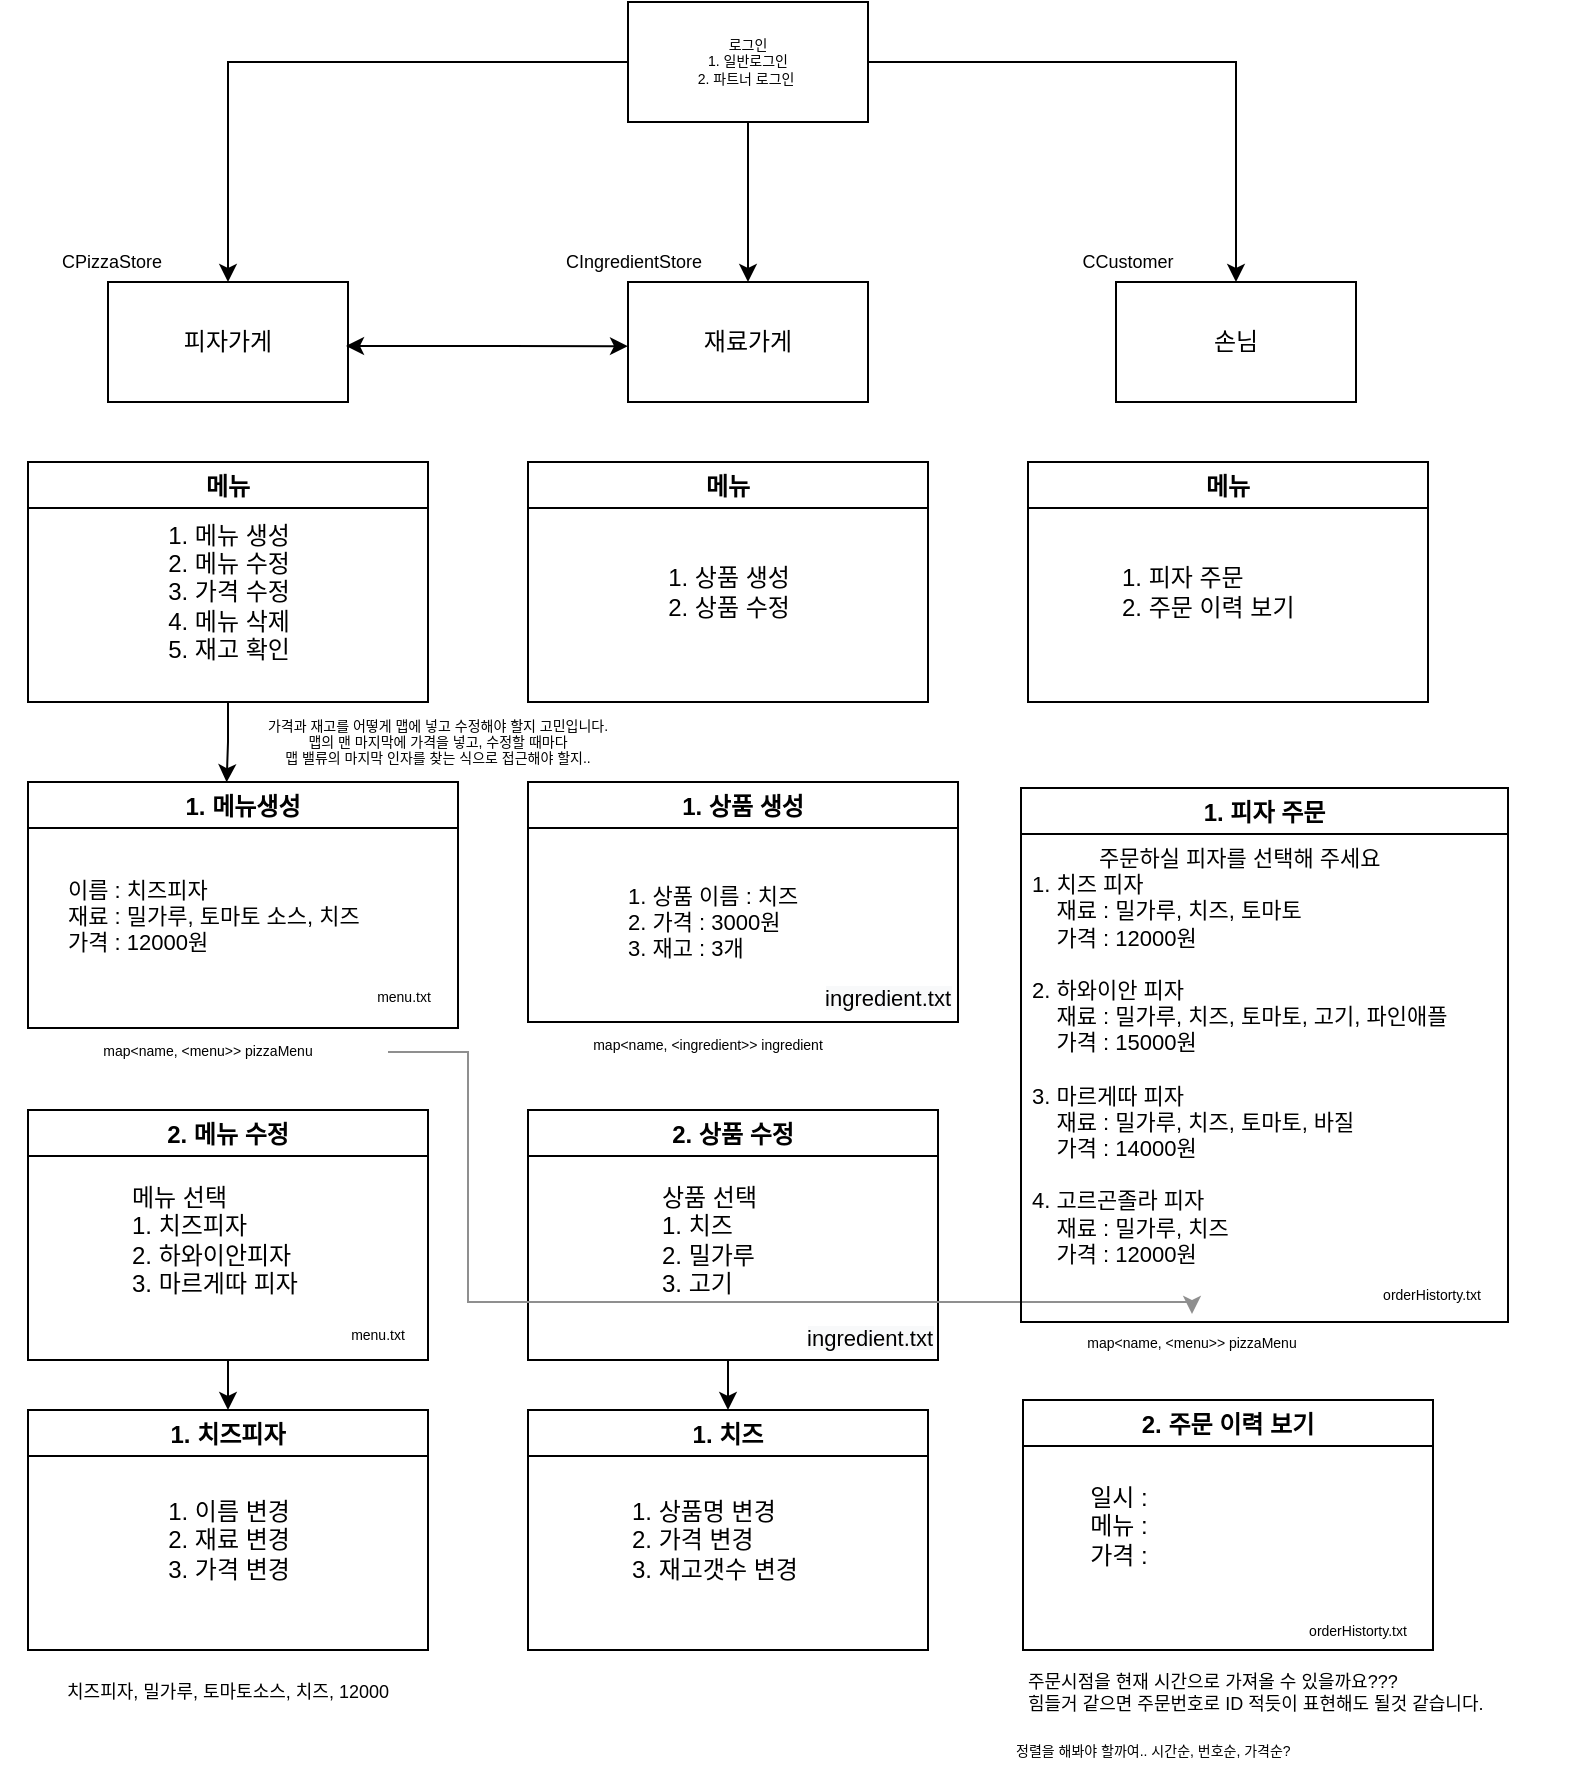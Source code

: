 <mxfile version="15.9.6" type="github">
  <diagram id="LGUF4Fh2FckbVwkvVZOw" name="Page-1">
    <mxGraphModel dx="813" dy="435" grid="1" gridSize="10" guides="1" tooltips="1" connect="1" arrows="1" fold="1" page="1" pageScale="1" pageWidth="827" pageHeight="1169" math="0" shadow="0">
      <root>
        <mxCell id="0" />
        <mxCell id="1" parent="0" />
        <mxCell id="afcspyIFpeXsXAPImeny-21" value="가격과 재고를 어떻게 맵에 넣고 수정해야 할지 고민입니다.&#xa;맵의 맨 마지막에 가격을 넣고, 수정할 때마다 &#xa;맵 밸류의 마지막 인자를 찾는 식으로 접근해야 할지.." style="text;strokeColor=none;fillColor=none;align=center;verticalAlign=middle;spacingLeft=4;spacingRight=4;overflow=hidden;points=[[0,0.5],[1,0.5]];portConstraint=eastwest;rotatable=0;fontSize=7;" vertex="1" parent="1">
          <mxGeometry x="80" y="410" width="330" height="40" as="geometry" />
        </mxCell>
        <mxCell id="afcspyIFpeXsXAPImeny-1" value="피자가게" style="rounded=0;whiteSpace=wrap;html=1;" vertex="1" parent="1">
          <mxGeometry x="80" y="200" width="120" height="60" as="geometry" />
        </mxCell>
        <mxCell id="afcspyIFpeXsXAPImeny-2" value="재료가게" style="rounded=0;whiteSpace=wrap;html=1;" vertex="1" parent="1">
          <mxGeometry x="340" y="200" width="120" height="60" as="geometry" />
        </mxCell>
        <mxCell id="afcspyIFpeXsXAPImeny-3" value="손님" style="rounded=0;whiteSpace=wrap;html=1;" vertex="1" parent="1">
          <mxGeometry x="584" y="200" width="120" height="60" as="geometry" />
        </mxCell>
        <mxCell id="afcspyIFpeXsXAPImeny-28" style="edgeStyle=orthogonalEdgeStyle;rounded=0;orthogonalLoop=1;jettySize=auto;html=1;entryX=0.462;entryY=0.001;entryDx=0;entryDy=0;entryPerimeter=0;fontSize=7;" edge="1" parent="1" source="afcspyIFpeXsXAPImeny-4" target="afcspyIFpeXsXAPImeny-10">
          <mxGeometry relative="1" as="geometry" />
        </mxCell>
        <mxCell id="afcspyIFpeXsXAPImeny-4" value="메뉴" style="swimlane;" vertex="1" parent="1">
          <mxGeometry x="40" y="290" width="200" height="120" as="geometry" />
        </mxCell>
        <mxCell id="afcspyIFpeXsXAPImeny-5" value="1. 메뉴 생성&lt;br&gt;2. 메뉴 수정&lt;br&gt;3. 가격 수정&lt;br&gt;4. 메뉴 삭제&lt;br&gt;5. 재고 확인" style="text;html=1;align=center;verticalAlign=middle;resizable=0;points=[];autosize=1;strokeColor=none;fillColor=none;" vertex="1" parent="afcspyIFpeXsXAPImeny-4">
          <mxGeometry x="60" y="25" width="80" height="80" as="geometry" />
        </mxCell>
        <mxCell id="afcspyIFpeXsXAPImeny-6" value="메뉴" style="swimlane;" vertex="1" parent="1">
          <mxGeometry x="290" y="290" width="200" height="120" as="geometry" />
        </mxCell>
        <mxCell id="afcspyIFpeXsXAPImeny-7" value="1. 상품 생성&lt;br&gt;2. 상품 수정" style="text;html=1;align=center;verticalAlign=middle;resizable=0;points=[];autosize=1;strokeColor=none;fillColor=none;" vertex="1" parent="afcspyIFpeXsXAPImeny-6">
          <mxGeometry x="60" y="50" width="80" height="30" as="geometry" />
        </mxCell>
        <mxCell id="afcspyIFpeXsXAPImeny-8" value="메뉴" style="swimlane;" vertex="1" parent="1">
          <mxGeometry x="540" y="290" width="200" height="120" as="geometry" />
        </mxCell>
        <mxCell id="afcspyIFpeXsXAPImeny-9" value="1. 피자 주문&lt;br&gt;2. 주문 이력 보기" style="text;html=1;align=left;verticalAlign=middle;resizable=0;points=[];autosize=1;strokeColor=none;fillColor=none;" vertex="1" parent="afcspyIFpeXsXAPImeny-8">
          <mxGeometry x="45" y="50" width="110" height="30" as="geometry" />
        </mxCell>
        <mxCell id="afcspyIFpeXsXAPImeny-10" value="1. 메뉴생성" style="swimlane;" vertex="1" parent="1">
          <mxGeometry x="40" y="450" width="215" height="123" as="geometry" />
        </mxCell>
        <mxCell id="afcspyIFpeXsXAPImeny-11" value="이름 : 치즈피자&lt;br&gt;&lt;span&gt;재료 :&amp;nbsp;&lt;/span&gt;밀가루, 토마토 소스, 치즈&lt;br style=&quot;font-size: 11px&quot;&gt;가격 : 12000원&amp;nbsp;" style="text;html=1;align=left;verticalAlign=middle;resizable=0;points=[];autosize=1;strokeColor=none;fillColor=none;fontSize=11;" vertex="1" parent="afcspyIFpeXsXAPImeny-10">
          <mxGeometry x="17.5" y="47" width="170" height="40" as="geometry" />
        </mxCell>
        <mxCell id="afcspyIFpeXsXAPImeny-47" value="menu.txt" style="text;html=1;strokeColor=none;fillColor=none;align=center;verticalAlign=middle;whiteSpace=wrap;rounded=0;fontSize=7;" vertex="1" parent="afcspyIFpeXsXAPImeny-10">
          <mxGeometry x="158" y="93" width="60" height="30" as="geometry" />
        </mxCell>
        <mxCell id="afcspyIFpeXsXAPImeny-23" style="edgeStyle=orthogonalEdgeStyle;rounded=0;orthogonalLoop=1;jettySize=auto;html=1;exitX=0.5;exitY=1;exitDx=0;exitDy=0;entryX=0.5;entryY=0;entryDx=0;entryDy=0;fontSize=7;" edge="1" parent="1" source="afcspyIFpeXsXAPImeny-16" target="afcspyIFpeXsXAPImeny-19">
          <mxGeometry relative="1" as="geometry" />
        </mxCell>
        <mxCell id="afcspyIFpeXsXAPImeny-16" value="2. 메뉴 수정" style="swimlane;" vertex="1" parent="1">
          <mxGeometry x="40" y="614" width="200" height="125" as="geometry" />
        </mxCell>
        <mxCell id="afcspyIFpeXsXAPImeny-17" value="메뉴 선택&lt;br&gt;1. 치즈피자&lt;br&gt;2. 하와이안피자&lt;br&gt;3. 마르게따 피자" style="text;html=1;align=left;verticalAlign=middle;resizable=0;points=[];autosize=1;strokeColor=none;fillColor=none;" vertex="1" parent="afcspyIFpeXsXAPImeny-16">
          <mxGeometry x="50" y="35" width="100" height="60" as="geometry" />
        </mxCell>
        <mxCell id="afcspyIFpeXsXAPImeny-48" value="menu.txt" style="text;html=1;strokeColor=none;fillColor=none;align=center;verticalAlign=middle;whiteSpace=wrap;rounded=0;fontSize=7;" vertex="1" parent="afcspyIFpeXsXAPImeny-16">
          <mxGeometry x="145" y="98" width="60" height="30" as="geometry" />
        </mxCell>
        <mxCell id="afcspyIFpeXsXAPImeny-19" value="1. 치즈피자" style="swimlane;" vertex="1" parent="1">
          <mxGeometry x="40" y="764" width="200" height="120" as="geometry" />
        </mxCell>
        <mxCell id="afcspyIFpeXsXAPImeny-20" value="1. 이름 변경&lt;br&gt;2. 재료 변경&lt;br&gt;3.&amp;nbsp;가격 변경" style="text;html=1;align=center;verticalAlign=middle;resizable=0;points=[];autosize=1;strokeColor=none;fillColor=none;" vertex="1" parent="afcspyIFpeXsXAPImeny-19">
          <mxGeometry x="60" y="40" width="80" height="50" as="geometry" />
        </mxCell>
        <mxCell id="afcspyIFpeXsXAPImeny-33" value="1. 상품 생성" style="swimlane;" vertex="1" parent="1">
          <mxGeometry x="290" y="450" width="215" height="120" as="geometry">
            <mxRectangle x="290" y="450" width="100" height="23" as="alternateBounds" />
          </mxGeometry>
        </mxCell>
        <mxCell id="afcspyIFpeXsXAPImeny-34" value="1. 상품 이름 : 치즈&lt;br style=&quot;font-size: 11px&quot;&gt;2. 가격 : 3000원&lt;br&gt;3. 재고 : 3개" style="text;html=1;align=left;verticalAlign=middle;resizable=0;points=[];autosize=1;strokeColor=none;fillColor=none;fontSize=11;" vertex="1" parent="afcspyIFpeXsXAPImeny-33">
          <mxGeometry x="47.5" y="50" width="110" height="40" as="geometry" />
        </mxCell>
        <mxCell id="afcspyIFpeXsXAPImeny-46" value="&#xa;&#xa;&lt;br style=&quot;color: rgb(0, 0, 0); font-family: helvetica; font-size: 11px; font-style: normal; font-weight: 400; letter-spacing: normal; text-align: center; text-indent: 0px; text-transform: none; word-spacing: 0px; background-color: rgb(248, 249, 250);&quot;&gt;&lt;span style=&quot;color: rgb(0, 0, 0); font-family: helvetica; font-size: 11px; font-style: normal; font-weight: 400; letter-spacing: normal; text-align: center; text-indent: 0px; text-transform: none; word-spacing: 0px; background-color: rgb(248, 249, 250); display: inline; float: none;&quot;&gt;ingredient.txt&lt;/span&gt;&#xa;&#xa;" style="text;html=1;strokeColor=none;fillColor=none;align=center;verticalAlign=middle;whiteSpace=wrap;rounded=0;fontSize=7;" vertex="1" parent="afcspyIFpeXsXAPImeny-33">
          <mxGeometry x="150" y="89" width="60" height="30" as="geometry" />
        </mxCell>
        <mxCell id="afcspyIFpeXsXAPImeny-35" style="edgeStyle=orthogonalEdgeStyle;rounded=0;orthogonalLoop=1;jettySize=auto;html=1;exitX=0.5;exitY=1;exitDx=0;exitDy=0;entryX=0.5;entryY=0;entryDx=0;entryDy=0;fontSize=7;" edge="1" parent="1" source="afcspyIFpeXsXAPImeny-36" target="afcspyIFpeXsXAPImeny-38">
          <mxGeometry relative="1" as="geometry" />
        </mxCell>
        <mxCell id="afcspyIFpeXsXAPImeny-36" value="2. 상품 수정" style="swimlane;" vertex="1" parent="1">
          <mxGeometry x="290" y="614" width="205" height="125" as="geometry" />
        </mxCell>
        <mxCell id="afcspyIFpeXsXAPImeny-37" value="상품 선택&lt;br&gt;1. 치즈&lt;br&gt;2. 밀가루&lt;br&gt;3. 고기" style="text;html=1;align=left;verticalAlign=middle;resizable=0;points=[];autosize=1;strokeColor=none;fillColor=none;" vertex="1" parent="afcspyIFpeXsXAPImeny-36">
          <mxGeometry x="65" y="35" width="70" height="60" as="geometry" />
        </mxCell>
        <mxCell id="afcspyIFpeXsXAPImeny-51" value="&#xa;&#xa;&lt;br style=&quot;color: rgb(0, 0, 0); font-family: helvetica; font-size: 11px; font-style: normal; font-weight: 400; letter-spacing: normal; text-align: center; text-indent: 0px; text-transform: none; word-spacing: 0px; background-color: rgb(248, 249, 250);&quot;&gt;&lt;span style=&quot;color: rgb(0, 0, 0); font-family: helvetica; font-size: 11px; font-style: normal; font-weight: 400; letter-spacing: normal; text-align: center; text-indent: 0px; text-transform: none; word-spacing: 0px; background-color: rgb(248, 249, 250); display: inline; float: none;&quot;&gt;ingredient.txt&lt;/span&gt;&#xa;&#xa;" style="text;html=1;strokeColor=none;fillColor=none;align=center;verticalAlign=middle;whiteSpace=wrap;rounded=0;fontSize=7;" vertex="1" parent="afcspyIFpeXsXAPImeny-36">
          <mxGeometry x="141" y="95" width="60" height="30" as="geometry" />
        </mxCell>
        <mxCell id="afcspyIFpeXsXAPImeny-38" value="1. 치즈" style="swimlane;" vertex="1" parent="1">
          <mxGeometry x="290" y="764" width="200" height="120" as="geometry" />
        </mxCell>
        <mxCell id="afcspyIFpeXsXAPImeny-39" value="1. 상품명 변경&lt;br&gt;2. 가격 변경&lt;br&gt;&lt;div&gt;&lt;span&gt;3. 재고갯수 변경&lt;/span&gt;&lt;/div&gt;" style="text;html=1;align=left;verticalAlign=middle;resizable=0;points=[];autosize=1;strokeColor=none;fillColor=none;" vertex="1" parent="afcspyIFpeXsXAPImeny-38">
          <mxGeometry x="50" y="40" width="100" height="50" as="geometry" />
        </mxCell>
        <mxCell id="afcspyIFpeXsXAPImeny-42" style="edgeStyle=orthogonalEdgeStyle;rounded=0;orthogonalLoop=1;jettySize=auto;html=1;entryX=0.5;entryY=0;entryDx=0;entryDy=0;fontSize=7;" edge="1" parent="1" source="afcspyIFpeXsXAPImeny-40" target="afcspyIFpeXsXAPImeny-2">
          <mxGeometry relative="1" as="geometry">
            <Array as="points">
              <mxPoint x="400" y="140" />
            </Array>
          </mxGeometry>
        </mxCell>
        <mxCell id="afcspyIFpeXsXAPImeny-43" style="edgeStyle=orthogonalEdgeStyle;rounded=0;orthogonalLoop=1;jettySize=auto;html=1;entryX=0.5;entryY=0;entryDx=0;entryDy=0;fontSize=7;" edge="1" parent="1" source="afcspyIFpeXsXAPImeny-40" target="afcspyIFpeXsXAPImeny-1">
          <mxGeometry relative="1" as="geometry" />
        </mxCell>
        <mxCell id="afcspyIFpeXsXAPImeny-44" style="edgeStyle=orthogonalEdgeStyle;rounded=0;orthogonalLoop=1;jettySize=auto;html=1;entryX=0.5;entryY=0;entryDx=0;entryDy=0;fontSize=7;" edge="1" parent="1" source="afcspyIFpeXsXAPImeny-40" target="afcspyIFpeXsXAPImeny-3">
          <mxGeometry relative="1" as="geometry" />
        </mxCell>
        <mxCell id="afcspyIFpeXsXAPImeny-40" value="로그인&lt;br&gt;1. 일반로그인&lt;br&gt;2. 파트너 로그인&amp;nbsp;" style="rounded=0;whiteSpace=wrap;html=1;fontSize=7;" vertex="1" parent="1">
          <mxGeometry x="340" y="60" width="120" height="60" as="geometry" />
        </mxCell>
        <mxCell id="afcspyIFpeXsXAPImeny-45" value="" style="endArrow=classic;startArrow=classic;html=1;rounded=0;fontSize=7;entryX=0.006;entryY=0.569;entryDx=0;entryDy=0;entryPerimeter=0;" edge="1" parent="1">
          <mxGeometry width="50" height="50" relative="1" as="geometry">
            <mxPoint x="199" y="232" as="sourcePoint" />
            <mxPoint x="340" y="232.07" as="targetPoint" />
            <Array as="points" />
          </mxGeometry>
        </mxCell>
        <mxCell id="afcspyIFpeXsXAPImeny-69" style="edgeStyle=orthogonalEdgeStyle;rounded=0;orthogonalLoop=1;jettySize=auto;html=1;fontSize=9;fontColor=#B0B0B0;fillColor=#f5f5f5;strokeColor=#8F8F8F;labelBackgroundColor=#B8B8B8;" edge="1" parent="1" source="afcspyIFpeXsXAPImeny-49" target="afcspyIFpeXsXAPImeny-68">
          <mxGeometry relative="1" as="geometry">
            <Array as="points">
              <mxPoint x="260" y="585" />
              <mxPoint x="260" y="710" />
              <mxPoint x="622" y="710" />
            </Array>
          </mxGeometry>
        </mxCell>
        <mxCell id="afcspyIFpeXsXAPImeny-49" value="map&amp;lt;name, &amp;lt;menu&amp;gt;&amp;gt; pizzaMenu" style="text;html=1;strokeColor=none;fillColor=none;align=center;verticalAlign=middle;whiteSpace=wrap;rounded=0;fontSize=7;" vertex="1" parent="1">
          <mxGeometry x="40" y="570" width="180" height="30" as="geometry" />
        </mxCell>
        <mxCell id="afcspyIFpeXsXAPImeny-52" value="1. 피자 주문" style="swimlane;" vertex="1" parent="1">
          <mxGeometry x="536.5" y="453" width="243.5" height="267" as="geometry">
            <mxRectangle x="290" y="450" width="100" height="23" as="alternateBounds" />
          </mxGeometry>
        </mxCell>
        <mxCell id="afcspyIFpeXsXAPImeny-53" value="&lt;div style=&quot;text-align: center&quot;&gt;&lt;span&gt;주문하실 피자를 선택해 주세요&lt;/span&gt;&lt;/div&gt;1. 치즈 피자&lt;br&gt;&amp;nbsp; &amp;nbsp; 재료 : 밀가루, 치즈, 토마토&lt;br&gt;&amp;nbsp; &amp;nbsp; 가격 : 12000원&lt;br&gt;&lt;br&gt;2. 하와이안 피자&lt;br&gt;&amp;nbsp; &amp;nbsp; 재료 : 밀가루, 치즈, 토마토, 고기, 파인애플&lt;br&gt;&amp;nbsp; &amp;nbsp; 가격 : 15000원&lt;br&gt;&lt;br&gt;3. 마르게따 피자&lt;br&gt;&amp;nbsp; &amp;nbsp; 재료 : 밀가루, 치즈, 토마토, 바질&lt;br&gt;&amp;nbsp; &amp;nbsp; 가격 : 14000원&lt;br&gt;&lt;br&gt;4. 고르곤졸라 피자&lt;br&gt;&amp;nbsp; &amp;nbsp; 재료 : 밀가루, 치즈&lt;br&gt;&amp;nbsp; &amp;nbsp; 가격 : 12000원" style="text;html=1;align=left;verticalAlign=middle;resizable=0;points=[];autosize=1;strokeColor=none;fillColor=none;fontSize=11;" vertex="1" parent="afcspyIFpeXsXAPImeny-52">
          <mxGeometry x="3.5" y="29" width="240" height="210" as="geometry" />
        </mxCell>
        <mxCell id="afcspyIFpeXsXAPImeny-54" value="orderHistorty.txt" style="text;html=1;strokeColor=none;fillColor=none;align=center;verticalAlign=middle;whiteSpace=wrap;rounded=0;fontSize=7;" vertex="1" parent="afcspyIFpeXsXAPImeny-52">
          <mxGeometry x="175.5" y="239" width="60" height="30" as="geometry" />
        </mxCell>
        <mxCell id="afcspyIFpeXsXAPImeny-56" value="2. 주문 이력 보기" style="swimlane;" vertex="1" parent="1">
          <mxGeometry x="537.5" y="759" width="205" height="125" as="geometry" />
        </mxCell>
        <mxCell id="afcspyIFpeXsXAPImeny-57" value="일시 :&lt;br&gt;메뉴 :&lt;br&gt;가격 :&lt;br&gt;" style="text;html=1;align=center;verticalAlign=middle;resizable=0;points=[];autosize=1;strokeColor=none;fillColor=none;" vertex="1" parent="afcspyIFpeXsXAPImeny-56">
          <mxGeometry x="22.5" y="37.5" width="50" height="50" as="geometry" />
        </mxCell>
        <mxCell id="afcspyIFpeXsXAPImeny-60" value="&lt;font style=&quot;font-size: 9px&quot;&gt;주문시점을 현재 시간으로 가져올 수 있을까요???&lt;br&gt;힘들거 같으면 주문번호로 ID 적듯이 표현해도 될것 같습니다.&lt;br&gt;&lt;/font&gt;" style="text;html=1;strokeColor=none;fillColor=none;align=left;verticalAlign=middle;whiteSpace=wrap;rounded=0;fontSize=5;" vertex="1" parent="1">
          <mxGeometry x="537.5" y="890" width="282.5" height="30" as="geometry" />
        </mxCell>
        <mxCell id="afcspyIFpeXsXAPImeny-61" value="CPizzaStore" style="text;html=1;strokeColor=none;fillColor=none;align=center;verticalAlign=middle;whiteSpace=wrap;rounded=0;fontSize=9;" vertex="1" parent="1">
          <mxGeometry x="52" y="175" width="60" height="30" as="geometry" />
        </mxCell>
        <mxCell id="afcspyIFpeXsXAPImeny-62" value="orderHistorty.txt" style="text;html=1;strokeColor=none;fillColor=none;align=center;verticalAlign=middle;whiteSpace=wrap;rounded=0;fontSize=7;" vertex="1" parent="1">
          <mxGeometry x="674.5" y="860" width="60" height="30" as="geometry" />
        </mxCell>
        <mxCell id="afcspyIFpeXsXAPImeny-63" value="CIngredientStore" style="text;html=1;strokeColor=none;fillColor=none;align=center;verticalAlign=middle;whiteSpace=wrap;rounded=0;fontSize=9;" vertex="1" parent="1">
          <mxGeometry x="313" y="175" width="60" height="30" as="geometry" />
        </mxCell>
        <mxCell id="afcspyIFpeXsXAPImeny-64" value="CCustomer" style="text;html=1;strokeColor=none;fillColor=none;align=center;verticalAlign=middle;whiteSpace=wrap;rounded=0;fontSize=9;" vertex="1" parent="1">
          <mxGeometry x="560" y="175" width="60" height="30" as="geometry" />
        </mxCell>
        <mxCell id="afcspyIFpeXsXAPImeny-65" value="&lt;font style=&quot;font-size: 7px&quot;&gt;정렬을 해봐야 할까여.. 시간순, 번호순, 가격순?&lt;/font&gt;" style="text;html=1;strokeColor=none;fillColor=none;align=left;verticalAlign=middle;whiteSpace=wrap;rounded=0;fontSize=5;" vertex="1" parent="1">
          <mxGeometry x="531.5" y="920" width="230" height="30" as="geometry" />
        </mxCell>
        <mxCell id="afcspyIFpeXsXAPImeny-67" value="map&amp;lt;name, &amp;lt;ingredient&amp;gt;&amp;gt; ingredient" style="text;html=1;strokeColor=none;fillColor=none;align=center;verticalAlign=middle;whiteSpace=wrap;rounded=0;fontSize=7;" vertex="1" parent="1">
          <mxGeometry x="290" y="567" width="180" height="30" as="geometry" />
        </mxCell>
        <mxCell id="afcspyIFpeXsXAPImeny-68" value="map&amp;lt;name, &amp;lt;menu&amp;gt;&amp;gt; pizzaMenu" style="text;html=1;strokeColor=none;fillColor=none;align=center;verticalAlign=middle;whiteSpace=wrap;rounded=0;fontSize=7;" vertex="1" parent="1">
          <mxGeometry x="531.5" y="716" width="180" height="30" as="geometry" />
        </mxCell>
        <mxCell id="afcspyIFpeXsXAPImeny-78" value="&lt;font style=&quot;font-size: 9px&quot;&gt;치즈피자, 밀가루, 토마토소스, 치즈, 12000&lt;/font&gt;" style="text;html=1;strokeColor=none;fillColor=none;align=center;verticalAlign=middle;whiteSpace=wrap;rounded=0;fontSize=7;fontColor=#000000;" vertex="1" parent="1">
          <mxGeometry x="26" y="890" width="228" height="30" as="geometry" />
        </mxCell>
      </root>
    </mxGraphModel>
  </diagram>
</mxfile>
